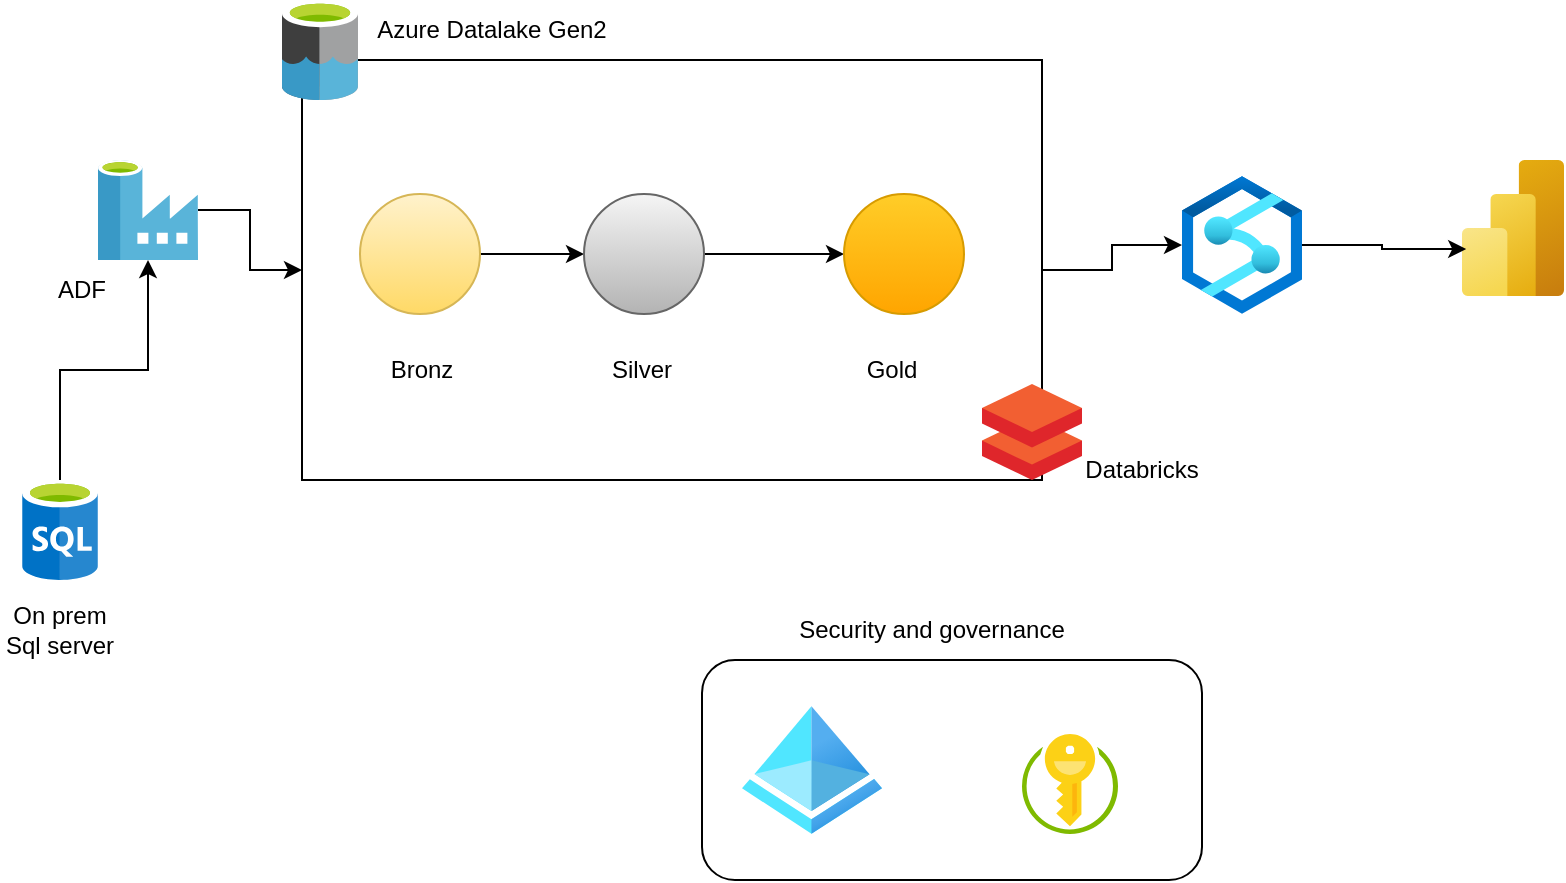 <mxfile version="24.5.5" type="github">
  <diagram name="Page-1" id="ew8Sho3sAJSPj7cg2W_-">
    <mxGraphModel dx="1647" dy="848" grid="1" gridSize="10" guides="1" tooltips="1" connect="1" arrows="1" fold="1" page="1" pageScale="1" pageWidth="850" pageHeight="1100" math="0" shadow="0">
      <root>
        <mxCell id="0" />
        <mxCell id="1" parent="0" />
        <mxCell id="hnxbU6oILWO_c1c1rUPB-3" style="edgeStyle=orthogonalEdgeStyle;rounded=0;orthogonalLoop=1;jettySize=auto;html=1;" edge="1" parent="1" source="hnxbU6oILWO_c1c1rUPB-4" target="hnxbU6oILWO_c1c1rUPB-2">
          <mxGeometry relative="1" as="geometry">
            <mxPoint x="90" y="520" as="sourcePoint" />
          </mxGeometry>
        </mxCell>
        <mxCell id="hnxbU6oILWO_c1c1rUPB-8" style="edgeStyle=orthogonalEdgeStyle;rounded=0;orthogonalLoop=1;jettySize=auto;html=1;" edge="1" parent="1" source="hnxbU6oILWO_c1c1rUPB-2" target="hnxbU6oILWO_c1c1rUPB-6">
          <mxGeometry relative="1" as="geometry" />
        </mxCell>
        <mxCell id="hnxbU6oILWO_c1c1rUPB-2" value="" style="image;sketch=0;aspect=fixed;html=1;points=[];align=center;fontSize=12;image=img/lib/mscae/Data_Factory.svg;" vertex="1" parent="1">
          <mxGeometry x="58" y="320" width="50" height="50" as="geometry" />
        </mxCell>
        <mxCell id="hnxbU6oILWO_c1c1rUPB-4" value="" style="image;sketch=0;aspect=fixed;html=1;points=[];align=center;fontSize=12;image=img/lib/mscae/SQL_Database_generic.svg;" vertex="1" parent="1">
          <mxGeometry x="20" y="480" width="38" height="50" as="geometry" />
        </mxCell>
        <mxCell id="hnxbU6oILWO_c1c1rUPB-17" style="edgeStyle=orthogonalEdgeStyle;rounded=0;orthogonalLoop=1;jettySize=auto;html=1;" edge="1" parent="1" source="hnxbU6oILWO_c1c1rUPB-6" target="hnxbU6oILWO_c1c1rUPB-14">
          <mxGeometry relative="1" as="geometry" />
        </mxCell>
        <mxCell id="hnxbU6oILWO_c1c1rUPB-6" value="" style="rounded=0;whiteSpace=wrap;html=1;" vertex="1" parent="1">
          <mxGeometry x="160" y="270" width="370" height="210" as="geometry" />
        </mxCell>
        <mxCell id="hnxbU6oILWO_c1c1rUPB-5" value="" style="image;sketch=0;aspect=fixed;html=1;points=[];align=center;fontSize=12;image=img/lib/mscae/Data_Lake.svg;" vertex="1" parent="1">
          <mxGeometry x="150" y="240" width="38" height="50" as="geometry" />
        </mxCell>
        <mxCell id="hnxbU6oILWO_c1c1rUPB-7" value="" style="image;sketch=0;aspect=fixed;html=1;points=[];align=center;fontSize=12;image=img/lib/mscae/Databricks.svg;" vertex="1" parent="1">
          <mxGeometry x="500" y="432" width="50" height="48" as="geometry" />
        </mxCell>
        <mxCell id="hnxbU6oILWO_c1c1rUPB-12" style="edgeStyle=orthogonalEdgeStyle;rounded=0;orthogonalLoop=1;jettySize=auto;html=1;" edge="1" parent="1" source="hnxbU6oILWO_c1c1rUPB-9" target="hnxbU6oILWO_c1c1rUPB-10">
          <mxGeometry relative="1" as="geometry" />
        </mxCell>
        <mxCell id="hnxbU6oILWO_c1c1rUPB-9" value="" style="ellipse;whiteSpace=wrap;html=1;aspect=fixed;fillColor=#fff2cc;strokeColor=#d6b656;gradientColor=#ffd966;" vertex="1" parent="1">
          <mxGeometry x="189" y="337" width="60" height="60" as="geometry" />
        </mxCell>
        <mxCell id="hnxbU6oILWO_c1c1rUPB-13" style="edgeStyle=orthogonalEdgeStyle;rounded=0;orthogonalLoop=1;jettySize=auto;html=1;entryX=0;entryY=0.5;entryDx=0;entryDy=0;" edge="1" parent="1" source="hnxbU6oILWO_c1c1rUPB-10" target="hnxbU6oILWO_c1c1rUPB-11">
          <mxGeometry relative="1" as="geometry" />
        </mxCell>
        <mxCell id="hnxbU6oILWO_c1c1rUPB-10" value="" style="ellipse;whiteSpace=wrap;html=1;aspect=fixed;fillColor=#f5f5f5;gradientColor=#b3b3b3;strokeColor=#666666;" vertex="1" parent="1">
          <mxGeometry x="301" y="337" width="60" height="60" as="geometry" />
        </mxCell>
        <mxCell id="hnxbU6oILWO_c1c1rUPB-11" value="" style="ellipse;whiteSpace=wrap;html=1;aspect=fixed;fillColor=#ffcd28;gradientColor=#ffa500;strokeColor=#d79b00;" vertex="1" parent="1">
          <mxGeometry x="431" y="337" width="60" height="60" as="geometry" />
        </mxCell>
        <mxCell id="hnxbU6oILWO_c1c1rUPB-14" value="" style="image;aspect=fixed;html=1;points=[];align=center;fontSize=12;image=img/lib/azure2/analytics/Azure_Synapse_Analytics.svg;" vertex="1" parent="1">
          <mxGeometry x="600" y="328" width="60" height="69" as="geometry" />
        </mxCell>
        <mxCell id="hnxbU6oILWO_c1c1rUPB-18" value="" style="image;aspect=fixed;html=1;points=[];align=center;fontSize=12;image=img/lib/azure2/analytics/Power_BI_Embedded.svg;" vertex="1" parent="1">
          <mxGeometry x="740" y="320" width="51" height="68" as="geometry" />
        </mxCell>
        <mxCell id="hnxbU6oILWO_c1c1rUPB-19" style="edgeStyle=orthogonalEdgeStyle;rounded=0;orthogonalLoop=1;jettySize=auto;html=1;entryX=0.041;entryY=0.655;entryDx=0;entryDy=0;entryPerimeter=0;" edge="1" parent="1" source="hnxbU6oILWO_c1c1rUPB-14" target="hnxbU6oILWO_c1c1rUPB-18">
          <mxGeometry relative="1" as="geometry" />
        </mxCell>
        <mxCell id="hnxbU6oILWO_c1c1rUPB-22" value="" style="rounded=1;whiteSpace=wrap;html=1;" vertex="1" parent="1">
          <mxGeometry x="360" y="570" width="250" height="110" as="geometry" />
        </mxCell>
        <mxCell id="hnxbU6oILWO_c1c1rUPB-20" value="" style="image;aspect=fixed;html=1;points=[];align=center;fontSize=12;image=img/lib/azure2/identity/Azure_Active_Directory.svg;" vertex="1" parent="1">
          <mxGeometry x="380" y="593" width="70" height="64" as="geometry" />
        </mxCell>
        <mxCell id="hnxbU6oILWO_c1c1rUPB-21" value="" style="image;sketch=0;aspect=fixed;html=1;points=[];align=center;fontSize=12;image=img/lib/mscae/Key_Vaults.svg;" vertex="1" parent="1">
          <mxGeometry x="520" y="607" width="48" height="50" as="geometry" />
        </mxCell>
        <mxCell id="hnxbU6oILWO_c1c1rUPB-24" value="On prem Sql server" style="text;html=1;align=center;verticalAlign=middle;whiteSpace=wrap;rounded=0;" vertex="1" parent="1">
          <mxGeometry x="9" y="540" width="60" height="30" as="geometry" />
        </mxCell>
        <mxCell id="hnxbU6oILWO_c1c1rUPB-25" value="ADF" style="text;html=1;align=center;verticalAlign=middle;whiteSpace=wrap;rounded=0;" vertex="1" parent="1">
          <mxGeometry x="20" y="370" width="60" height="30" as="geometry" />
        </mxCell>
        <mxCell id="hnxbU6oILWO_c1c1rUPB-26" value="Azure Datalake Gen2" style="text;html=1;align=center;verticalAlign=middle;whiteSpace=wrap;rounded=0;" vertex="1" parent="1">
          <mxGeometry x="190" y="240" width="130" height="30" as="geometry" />
        </mxCell>
        <mxCell id="hnxbU6oILWO_c1c1rUPB-27" value="Bronz" style="text;html=1;align=center;verticalAlign=middle;whiteSpace=wrap;rounded=0;" vertex="1" parent="1">
          <mxGeometry x="190" y="410" width="60" height="30" as="geometry" />
        </mxCell>
        <mxCell id="hnxbU6oILWO_c1c1rUPB-28" value="Silver" style="text;html=1;align=center;verticalAlign=middle;whiteSpace=wrap;rounded=0;" vertex="1" parent="1">
          <mxGeometry x="300" y="410" width="60" height="30" as="geometry" />
        </mxCell>
        <mxCell id="hnxbU6oILWO_c1c1rUPB-29" value="Gold" style="text;html=1;align=center;verticalAlign=middle;whiteSpace=wrap;rounded=0;" vertex="1" parent="1">
          <mxGeometry x="425" y="410" width="60" height="30" as="geometry" />
        </mxCell>
        <mxCell id="hnxbU6oILWO_c1c1rUPB-30" value="Databricks" style="text;html=1;align=center;verticalAlign=middle;whiteSpace=wrap;rounded=0;" vertex="1" parent="1">
          <mxGeometry x="550" y="460" width="60" height="30" as="geometry" />
        </mxCell>
        <mxCell id="hnxbU6oILWO_c1c1rUPB-31" value="Security and governance" style="text;html=1;align=center;verticalAlign=middle;whiteSpace=wrap;rounded=0;" vertex="1" parent="1">
          <mxGeometry x="400" y="540" width="150" height="30" as="geometry" />
        </mxCell>
      </root>
    </mxGraphModel>
  </diagram>
</mxfile>
